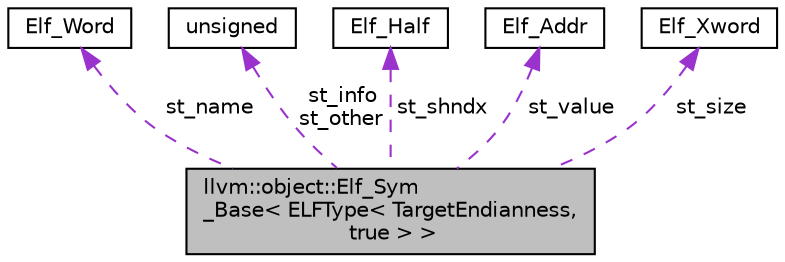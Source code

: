 digraph "llvm::object::Elf_Sym_Base&lt; ELFType&lt; TargetEndianness, true &gt; &gt;"
{
 // LATEX_PDF_SIZE
  bgcolor="transparent";
  edge [fontname="Helvetica",fontsize="10",labelfontname="Helvetica",labelfontsize="10"];
  node [fontname="Helvetica",fontsize="10",shape="box"];
  Node1 [label="llvm::object::Elf_Sym\l_Base\< ELFType\< TargetEndianness,\l true \> \>",height=0.2,width=0.4,color="black", fillcolor="grey75", style="filled", fontcolor="black",tooltip=" "];
  Node2 -> Node1 [dir="back",color="darkorchid3",fontsize="10",style="dashed",label=" st_name" ,fontname="Helvetica"];
  Node2 [label="Elf_Word",height=0.2,width=0.4,color="black",tooltip=" "];
  Node3 -> Node1 [dir="back",color="darkorchid3",fontsize="10",style="dashed",label=" st_info\nst_other" ,fontname="Helvetica"];
  Node3 [label="unsigned",height=0.2,width=0.4,color="black",URL="$classunsigned.html",tooltip=" "];
  Node4 -> Node1 [dir="back",color="darkorchid3",fontsize="10",style="dashed",label=" st_shndx" ,fontname="Helvetica"];
  Node4 [label="Elf_Half",height=0.2,width=0.4,color="black",tooltip=" "];
  Node5 -> Node1 [dir="back",color="darkorchid3",fontsize="10",style="dashed",label=" st_value" ,fontname="Helvetica"];
  Node5 [label="Elf_Addr",height=0.2,width=0.4,color="black",tooltip=" "];
  Node6 -> Node1 [dir="back",color="darkorchid3",fontsize="10",style="dashed",label=" st_size" ,fontname="Helvetica"];
  Node6 [label="Elf_Xword",height=0.2,width=0.4,color="black",tooltip=" "];
}
